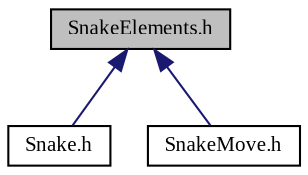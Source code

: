 digraph "SnakeElements.h"
{
  edge [fontname="TimesNewRoman",fontsize="10",labelfontname="TimesNewRoman",labelfontsize="10"];
  node [fontname="TimesNewRoman",fontsize="10",shape=record];
  Node8 [label="SnakeElements.h",height=0.2,width=0.4,color="black", fillcolor="grey75", style="filled", fontcolor="black"];
  Node8 -> Node9 [dir="back",color="midnightblue",fontsize="10",style="solid",fontname="TimesNewRoman"];
  Node9 [label="Snake.h",height=0.2,width=0.4,color="black", fillcolor="white", style="filled",URL="$_snake_8h.html",tooltip="Gra Snake - header file. "];
  Node8 -> Node10 [dir="back",color="midnightblue",fontsize="10",style="solid",fontname="TimesNewRoman"];
  Node10 [label="SnakeMove.h",height=0.2,width=0.4,color="black", fillcolor="white", style="filled",URL="$_snake_move_8h.html",tooltip="Ruch weza dla gry Snake - header file. "];
}
